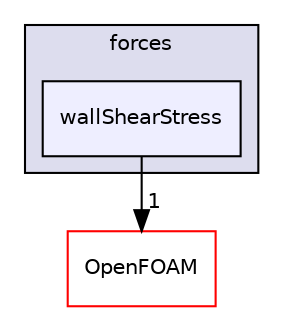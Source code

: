 digraph "src/postProcessing/functionObjects/forces/wallShearStress" {
  bgcolor=transparent;
  compound=true
  node [ fontsize="10", fontname="Helvetica"];
  edge [ labelfontsize="10", labelfontname="Helvetica"];
  subgraph clusterdir_a19a54c8c5640a4bc0eca585ac0ed5cc {
    graph [ bgcolor="#ddddee", pencolor="black", label="forces" fontname="Helvetica", fontsize="10", URL="dir_a19a54c8c5640a4bc0eca585ac0ed5cc.html"]
  dir_ecea2ed5f2965ecc32f39995d98cc50c [shape=box, label="wallShearStress", style="filled", fillcolor="#eeeeff", pencolor="black", URL="dir_ecea2ed5f2965ecc32f39995d98cc50c.html"];
  }
  dir_c5473ff19b20e6ec4dfe5c310b3778a8 [shape=box label="OpenFOAM" color="red" URL="dir_c5473ff19b20e6ec4dfe5c310b3778a8.html"];
  dir_ecea2ed5f2965ecc32f39995d98cc50c->dir_c5473ff19b20e6ec4dfe5c310b3778a8 [headlabel="1", labeldistance=1.5 headhref="dir_002503_001898.html"];
}
